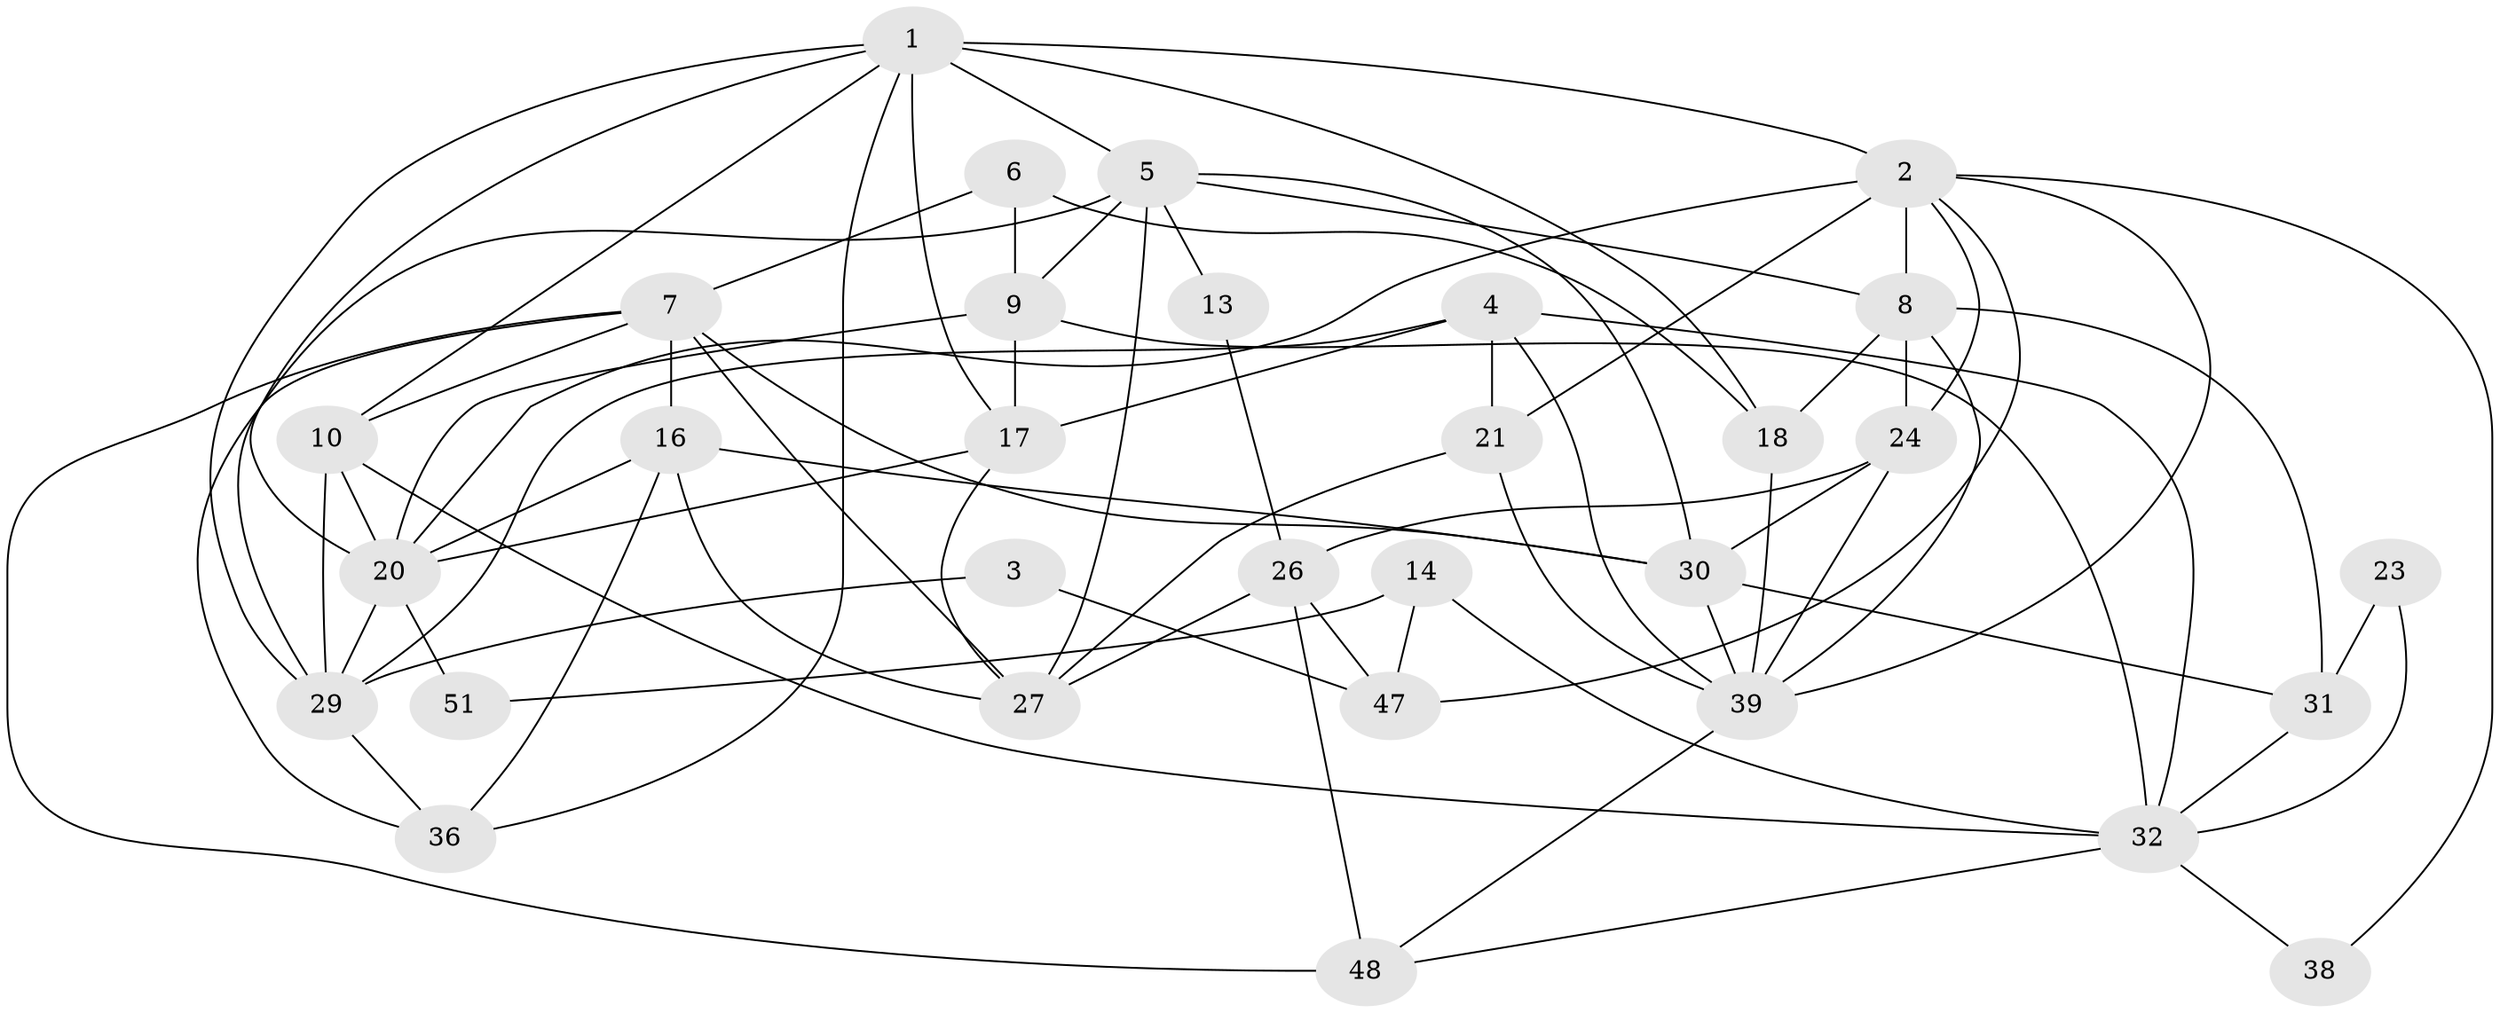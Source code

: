 // original degree distribution, {5: 0.17647058823529413, 2: 0.21568627450980393, 3: 0.23529411764705882, 6: 0.11764705882352941, 4: 0.17647058823529413, 7: 0.058823529411764705, 8: 0.0196078431372549}
// Generated by graph-tools (version 1.1) at 2025/41/03/06/25 10:41:57]
// undirected, 31 vertices, 77 edges
graph export_dot {
graph [start="1"]
  node [color=gray90,style=filled];
  1 [super="+22"];
  2 [super="+33"];
  3;
  4;
  5 [super="+12"];
  6;
  7 [super="+43"];
  8 [super="+19"];
  9 [super="+11"];
  10 [super="+15"];
  13;
  14 [super="+28"];
  16 [super="+34"];
  17;
  18 [super="+25"];
  20 [super="+44"];
  21 [super="+35"];
  23;
  24;
  26 [super="+41"];
  27 [super="+40"];
  29 [super="+42"];
  30 [super="+46"];
  31;
  32 [super="+37"];
  36 [super="+45"];
  38;
  39 [super="+50"];
  47 [super="+49"];
  48;
  51;
  1 -- 17;
  1 -- 18;
  1 -- 29;
  1 -- 36;
  1 -- 2 [weight=2];
  1 -- 20;
  1 -- 5;
  1 -- 10;
  2 -- 24;
  2 -- 47;
  2 -- 21;
  2 -- 38;
  2 -- 39;
  2 -- 8;
  2 -- 20;
  3 -- 47;
  3 -- 29;
  4 -- 21;
  4 -- 32;
  4 -- 17;
  4 -- 29;
  4 -- 39;
  5 -- 13;
  5 -- 8;
  5 -- 9;
  5 -- 29;
  5 -- 30;
  5 -- 27;
  6 -- 7;
  6 -- 9;
  6 -- 18;
  7 -- 30;
  7 -- 48;
  7 -- 36;
  7 -- 10;
  7 -- 27;
  7 -- 16;
  8 -- 31;
  8 -- 39;
  8 -- 18;
  8 -- 24;
  9 -- 32;
  9 -- 17;
  9 -- 20;
  10 -- 32;
  10 -- 29;
  10 -- 20;
  13 -- 26;
  14 -- 32 [weight=2];
  14 -- 51;
  14 -- 47;
  16 -- 20;
  16 -- 36;
  16 -- 27;
  16 -- 30;
  17 -- 20 [weight=2];
  17 -- 27;
  18 -- 39;
  20 -- 29;
  20 -- 51;
  21 -- 27;
  21 -- 39;
  23 -- 31;
  23 -- 32;
  24 -- 39;
  24 -- 26;
  24 -- 30;
  26 -- 48;
  26 -- 47 [weight=2];
  26 -- 27;
  29 -- 36;
  30 -- 31;
  30 -- 39;
  31 -- 32;
  32 -- 48;
  32 -- 38;
  39 -- 48;
}
